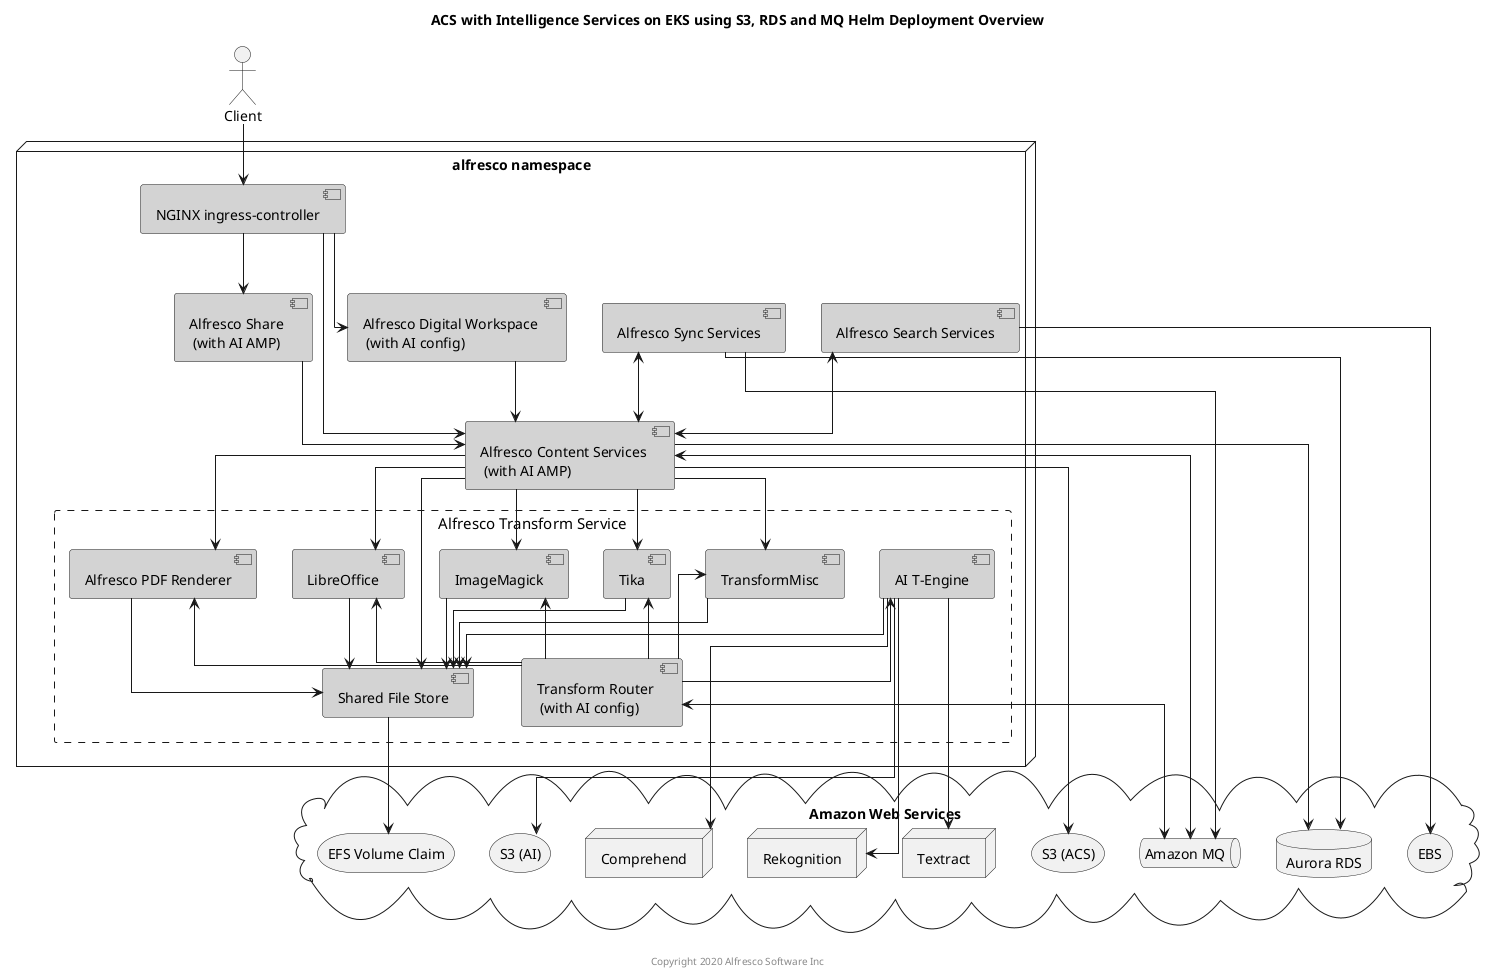 @startuml

Title: ACS with Intelligence Services on EKS using S3, RDS and MQ Helm Deployment Overview

skinparam componentStyle uml2
skinparam linetype ortho
skinparam rectangle {
    BorderStyle dashed
    FontSize 15
    FontStyle none
}

actor Client

node "alfresco namespace" {
    component "NGINX ingress-controller" as nginx #lightgrey
    component "Alfresco Digital Workspace \n (with AI config)" as adw #lightgrey
    component "Alfresco Content Services \n (with AI AMP)" as acs #lightgrey
    component "Alfresco Search Services" as ass #lightgrey
    component "Alfresco Sync Services" as sync #lightgrey
    component "Alfresco Share \n (with AI AMP)" as share #lightgrey
    rectangle "Alfresco Transform Service" {
        component "Transform Router \n (with AI config)" as tr #lightgrey
        component "Shared File Store" as sfs #lightgrey
        component "Alfresco PDF Renderer" as pdfr #lightgrey
        component "LibreOffice" as libr #lightgrey
        component "ImageMagick" as img #lightgrey
        component "Tika" as tika #lightgrey
        component "TransformMisc" as misc #lightgrey
        component "AI T-Engine" as aiEngine #lightgrey
    }
}

cloud "Amazon Web Services" {
    storage "S3 (ACS)" as s3acs
    storage "S3 (AI)" as s3ai
    database "Aurora RDS" as db
    storage "EBS" as ebs
    storage "EFS Volume Claim" as vc
    queue "Amazon MQ" as mq
    node "Comprehend" as comp
    node "Rekognition" as rek
    node "Textract" as tex
}

Client --> nginx

nginx --> acs
nginx --> share
nginx --> adw

ass --> ebs
sfs --> vc
acs --> s3acs

ass <--> acs
acs --> db
acs --> pdfr
acs --> libr
acs --> img
acs --> tika
acs --> misc
acs --> sfs
acs <--> mq
tr -up-> pdfr
tr -up-> libr
tr -up-> img
tr -up-> tika
tr -up-> misc
tr -up-> aiEngine
tr <--> mq
pdfr --> sfs
libr --> sfs
img --> sfs
tika --> sfs
misc --> sfs
share --> acs
adw --> acs

sync <--> acs
sync --> db
sync --> mq

aiEngine --> sfs
aiEngine --> s3ai
aiEngine --> comp
aiEngine --> rek
aiEngine --> tex

center footer Copyright 2020 Alfresco Software Inc

@enduml
